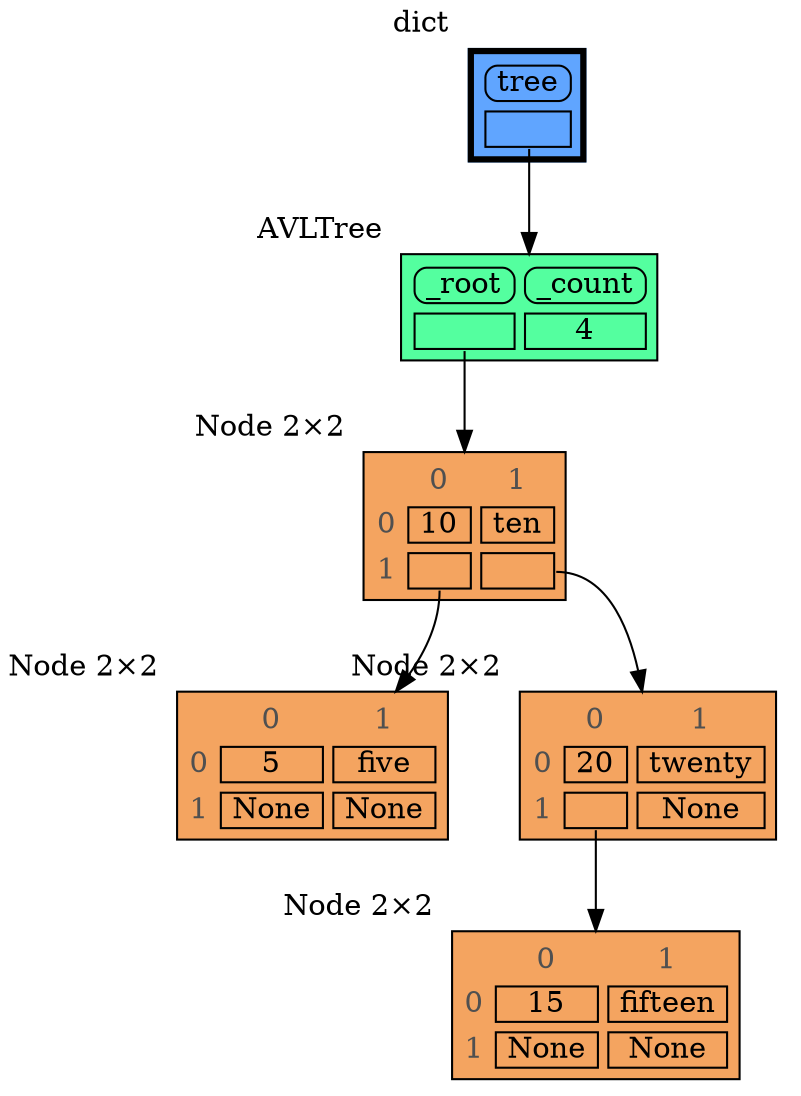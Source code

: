 digraph memory_graph {
	node [shape=plaintext]
	node129759632490640 [label=<
<TABLE BORDER="1" CELLBORDER="1" CELLSPACING="5" CELLPADDING="0" BGCOLOR="sandybrown" PORT="table">
    <TR><TD BORDER="0">  </TD><TD BORDER="0"><font color="#505050">0</font></TD><TD BORDER="0"><font color="#505050">1</font></TD></TR>
    <TR><TD BORDER="0"><font color="#505050">0</font></TD><TD BORDER="1"> 5 </TD><TD BORDER="1"> five </TD></TR>
    <TR><TD BORDER="0"><font color="#505050">1</font></TD><TD BORDER="1"> None </TD><TD BORDER="1"> None </TD></TR>
</TABLE>
> xlabel="Node 2⨯2"]
	node129759632492720 [label=<
<TABLE BORDER="1" CELLBORDER="1" CELLSPACING="5" CELLPADDING="0" BGCOLOR="sandybrown" PORT="table">
    <TR><TD BORDER="0">  </TD><TD BORDER="0"><font color="#505050">0</font></TD><TD BORDER="0"><font color="#505050">1</font></TD></TR>
    <TR><TD BORDER="0"><font color="#505050">0</font></TD><TD BORDER="1"> 15 </TD><TD BORDER="1"> fifteen </TD></TR>
    <TR><TD BORDER="0"><font color="#505050">1</font></TD><TD BORDER="1"> None </TD><TD BORDER="1"> None </TD></TR>
</TABLE>
> xlabel="Node 2⨯2"]
	node129759632492640 [label=<
<TABLE BORDER="1" CELLBORDER="1" CELLSPACING="5" CELLPADDING="0" BGCOLOR="sandybrown" PORT="table">
    <TR><TD BORDER="0">  </TD><TD BORDER="0"><font color="#505050">0</font></TD><TD BORDER="0"><font color="#505050">1</font></TD></TR>
    <TR><TD BORDER="0"><font color="#505050">0</font></TD><TD BORDER="1"> 20 </TD><TD BORDER="1"> twenty </TD></TR>
    <TR><TD BORDER="0"><font color="#505050">1</font></TD><TD BORDER="1" PORT="ref0"> </TD><TD BORDER="1"> None </TD></TR>
</TABLE>
> xlabel="Node 2⨯2"]
	node129759632492640:ref0 -> node129759632492720:table [style=solid]
	node129759645648912 [label=<
<TABLE BORDER="1" CELLBORDER="1" CELLSPACING="5" CELLPADDING="0" BGCOLOR="sandybrown" PORT="table">
    <TR><TD BORDER="0">  </TD><TD BORDER="0"><font color="#505050">0</font></TD><TD BORDER="0"><font color="#505050">1</font></TD></TR>
    <TR><TD BORDER="0"><font color="#505050">0</font></TD><TD BORDER="1"> 10 </TD><TD BORDER="1"> ten </TD></TR>
    <TR><TD BORDER="0"><font color="#505050">1</font></TD><TD BORDER="1" PORT="ref0"> </TD><TD BORDER="1" PORT="ref1"> </TD></TR>
</TABLE>
> xlabel="Node 2⨯2"]
	node129759645648912:ref0 -> node129759632490640:table [style=solid]
	node129759645648912:ref1 -> node129759632492640:table [style=solid]
	node129759635018608 [label=<
<TABLE BORDER="1" CELLBORDER="1" CELLSPACING="5" CELLPADDING="0" BGCOLOR="seagreen1" PORT="table">
    <TR><TD BORDER="1" STYLE="ROUNDED"> _root </TD><TD BORDER="1" STYLE="ROUNDED"> _count </TD></TR>
    <TR><TD BORDER="1" PORT="ref0"> </TD><TD BORDER="1"> 4 </TD></TR>
</TABLE>
> xlabel=AVLTree]
	node129759635018608:ref0 -> node129759645648912:table [style=solid]
	node129759645982592 [label=<
<TABLE BORDER="3" CELLBORDER="1" CELLSPACING="5" CELLPADDING="0" BGCOLOR="#60a5ff" PORT="table">
    <TR><TD BORDER="1" STYLE="ROUNDED"> tree </TD></TR>
    <TR><TD BORDER="1" PORT="ref0"> </TD></TR>
</TABLE>
> xlabel=dict]
	node129759645982592:ref0 -> node129759635018608:table [style=solid]
subgraph { rank=same; node129759632490640 -> node129759632492640[weight=10, style=invis]; }
}
